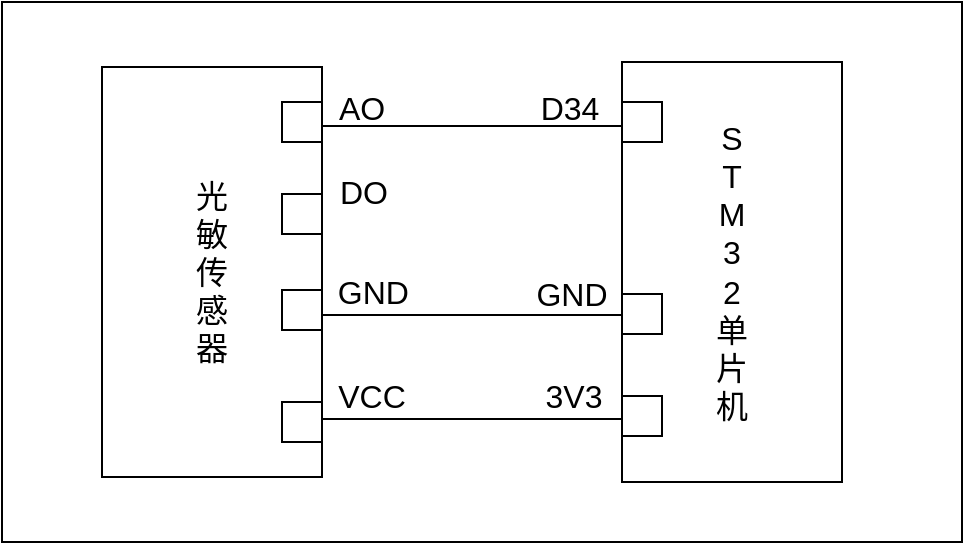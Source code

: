 <mxfile version="26.2.14">
  <diagram name="第 1 页" id="zUQR9tzON8Piz5_MDgO6">
    <mxGraphModel dx="1500" dy="826" grid="1" gridSize="10" guides="1" tooltips="1" connect="1" arrows="1" fold="1" page="1" pageScale="1" pageWidth="827" pageHeight="1169" math="0" shadow="0">
      <root>
        <mxCell id="0" />
        <mxCell id="1" parent="0" />
        <mxCell id="YeZupqF_5-cxzTXe40vk-1" value="" style="rounded=0;whiteSpace=wrap;html=1;" vertex="1" parent="1">
          <mxGeometry x="150" y="340" width="480" height="270" as="geometry" />
        </mxCell>
        <mxCell id="YeZupqF_5-cxzTXe40vk-2" value="&lt;font style=&quot;font-size: 16px;&quot;&gt;S&lt;/font&gt;&lt;div&gt;&lt;font style=&quot;font-size: 16px;&quot;&gt;T&lt;/font&gt;&lt;/div&gt;&lt;div&gt;&lt;font style=&quot;font-size: 16px;&quot;&gt;M&lt;/font&gt;&lt;/div&gt;&lt;div&gt;&lt;font style=&quot;font-size: 16px;&quot;&gt;3&lt;/font&gt;&lt;/div&gt;&lt;div&gt;&lt;font style=&quot;font-size: 16px;&quot;&gt;2&lt;/font&gt;&lt;/div&gt;&lt;div&gt;&lt;font style=&quot;font-size: 16px;&quot;&gt;单&lt;/font&gt;&lt;/div&gt;&lt;div&gt;&lt;font style=&quot;font-size: 16px;&quot;&gt;片&lt;/font&gt;&lt;/div&gt;&lt;div&gt;&lt;font style=&quot;font-size: 16px;&quot;&gt;机&lt;/font&gt;&lt;/div&gt;" style="rounded=0;whiteSpace=wrap;html=1;" vertex="1" parent="1">
          <mxGeometry x="460" y="370" width="110" height="210" as="geometry" />
        </mxCell>
        <mxCell id="YeZupqF_5-cxzTXe40vk-3" value="&lt;span style=&quot;font-size: 16px;&quot;&gt;光&lt;/span&gt;&lt;div&gt;&lt;span style=&quot;font-size: 16px;&quot;&gt;敏&lt;/span&gt;&lt;br&gt;&lt;div&gt;&lt;span style=&quot;font-size: 16px;&quot;&gt;传&lt;/span&gt;&lt;/div&gt;&lt;div&gt;&lt;span style=&quot;font-size: 16px;&quot;&gt;感&lt;/span&gt;&lt;/div&gt;&lt;div&gt;&lt;span style=&quot;font-size: 16px;&quot;&gt;器&lt;/span&gt;&lt;/div&gt;&lt;/div&gt;" style="rounded=0;whiteSpace=wrap;html=1;" vertex="1" parent="1">
          <mxGeometry x="200" y="372.5" width="110" height="205" as="geometry" />
        </mxCell>
        <mxCell id="YeZupqF_5-cxzTXe40vk-4" value="" style="rounded=0;whiteSpace=wrap;html=1;" vertex="1" parent="1">
          <mxGeometry x="290" y="436" width="20" height="20" as="geometry" />
        </mxCell>
        <mxCell id="YeZupqF_5-cxzTXe40vk-5" value="" style="rounded=0;whiteSpace=wrap;html=1;direction=south;" vertex="1" parent="1">
          <mxGeometry x="290" y="484" width="20" height="20" as="geometry" />
        </mxCell>
        <mxCell id="YeZupqF_5-cxzTXe40vk-6" value="" style="rounded=0;whiteSpace=wrap;html=1;" vertex="1" parent="1">
          <mxGeometry x="290" y="540" width="20" height="20" as="geometry" />
        </mxCell>
        <mxCell id="YeZupqF_5-cxzTXe40vk-7" value="" style="rounded=0;whiteSpace=wrap;html=1;" vertex="1" parent="1">
          <mxGeometry x="460" y="390" width="20" height="20" as="geometry" />
        </mxCell>
        <mxCell id="YeZupqF_5-cxzTXe40vk-8" value="" style="rounded=0;whiteSpace=wrap;html=1;" vertex="1" parent="1">
          <mxGeometry x="460" y="486" width="20" height="20" as="geometry" />
        </mxCell>
        <mxCell id="YeZupqF_5-cxzTXe40vk-9" value="" style="rounded=0;whiteSpace=wrap;html=1;" vertex="1" parent="1">
          <mxGeometry x="460" y="537" width="20" height="20" as="geometry" />
        </mxCell>
        <mxCell id="YeZupqF_5-cxzTXe40vk-11" value="" style="endArrow=none;html=1;rounded=0;exitX=1;exitY=0.5;exitDx=0;exitDy=0;entryX=0;entryY=0.5;entryDx=0;entryDy=0;" edge="1" parent="1">
          <mxGeometry width="50" height="50" relative="1" as="geometry">
            <mxPoint x="310" y="496.5" as="sourcePoint" />
            <mxPoint x="460" y="496.5" as="targetPoint" />
          </mxGeometry>
        </mxCell>
        <mxCell id="YeZupqF_5-cxzTXe40vk-12" value="" style="endArrow=none;html=1;rounded=0;exitX=1;exitY=0.5;exitDx=0;exitDy=0;entryX=0;entryY=0.5;entryDx=0;entryDy=0;" edge="1" parent="1">
          <mxGeometry width="50" height="50" relative="1" as="geometry">
            <mxPoint x="310" y="548.5" as="sourcePoint" />
            <mxPoint x="460" y="548.5" as="targetPoint" />
          </mxGeometry>
        </mxCell>
        <mxCell id="YeZupqF_5-cxzTXe40vk-13" value="&lt;span style=&quot;font-size: 16px;&quot;&gt;AO&lt;/span&gt;" style="text;html=1;align=center;verticalAlign=middle;whiteSpace=wrap;rounded=0;" vertex="1" parent="1">
          <mxGeometry x="300" y="378" width="60" height="30" as="geometry" />
        </mxCell>
        <mxCell id="YeZupqF_5-cxzTXe40vk-14" value="&lt;font style=&quot;font-size: 16px;&quot;&gt;&amp;nbsp; &amp;nbsp;GND&lt;/font&gt;" style="text;html=1;align=center;verticalAlign=middle;whiteSpace=wrap;rounded=0;" vertex="1" parent="1">
          <mxGeometry x="299" y="470" width="60" height="30" as="geometry" />
        </mxCell>
        <mxCell id="YeZupqF_5-cxzTXe40vk-15" value="&lt;font style=&quot;font-size: 16px;&quot;&gt;VCC&lt;/font&gt;" style="text;html=1;align=center;verticalAlign=middle;whiteSpace=wrap;rounded=0;" vertex="1" parent="1">
          <mxGeometry x="305" y="522" width="60" height="30" as="geometry" />
        </mxCell>
        <mxCell id="YeZupqF_5-cxzTXe40vk-16" value="&lt;span style=&quot;font-size: 16px;&quot;&gt;D34&lt;/span&gt;" style="text;html=1;align=center;verticalAlign=middle;whiteSpace=wrap;rounded=0;" vertex="1" parent="1">
          <mxGeometry x="404" y="378" width="60" height="30" as="geometry" />
        </mxCell>
        <mxCell id="YeZupqF_5-cxzTXe40vk-17" value="&lt;span style=&quot;font-size: 16px;&quot;&gt;GND&lt;/span&gt;" style="text;html=1;align=center;verticalAlign=middle;whiteSpace=wrap;rounded=0;" vertex="1" parent="1">
          <mxGeometry x="405" y="471" width="60" height="30" as="geometry" />
        </mxCell>
        <mxCell id="YeZupqF_5-cxzTXe40vk-18" value="&lt;span style=&quot;font-size: 16px;&quot;&gt;3V3&lt;/span&gt;" style="text;html=1;align=center;verticalAlign=middle;whiteSpace=wrap;rounded=0;" vertex="1" parent="1">
          <mxGeometry x="406" y="522" width="60" height="30" as="geometry" />
        </mxCell>
        <mxCell id="YeZupqF_5-cxzTXe40vk-19" value="" style="rounded=0;whiteSpace=wrap;html=1;" vertex="1" parent="1">
          <mxGeometry x="290" y="390" width="20" height="20" as="geometry" />
        </mxCell>
        <mxCell id="YeZupqF_5-cxzTXe40vk-20" value="&lt;span style=&quot;font-size: 16px;&quot;&gt;DO&lt;/span&gt;" style="text;html=1;align=center;verticalAlign=middle;whiteSpace=wrap;rounded=0;" vertex="1" parent="1">
          <mxGeometry x="301" y="420" width="60" height="30" as="geometry" />
        </mxCell>
        <mxCell id="YeZupqF_5-cxzTXe40vk-21" value="" style="endArrow=none;html=1;rounded=0;exitX=1;exitY=0.5;exitDx=0;exitDy=0;entryX=0;entryY=0.5;entryDx=0;entryDy=0;" edge="1" parent="1">
          <mxGeometry width="50" height="50" relative="1" as="geometry">
            <mxPoint x="310" y="402" as="sourcePoint" />
            <mxPoint x="460" y="402" as="targetPoint" />
          </mxGeometry>
        </mxCell>
      </root>
    </mxGraphModel>
  </diagram>
</mxfile>

